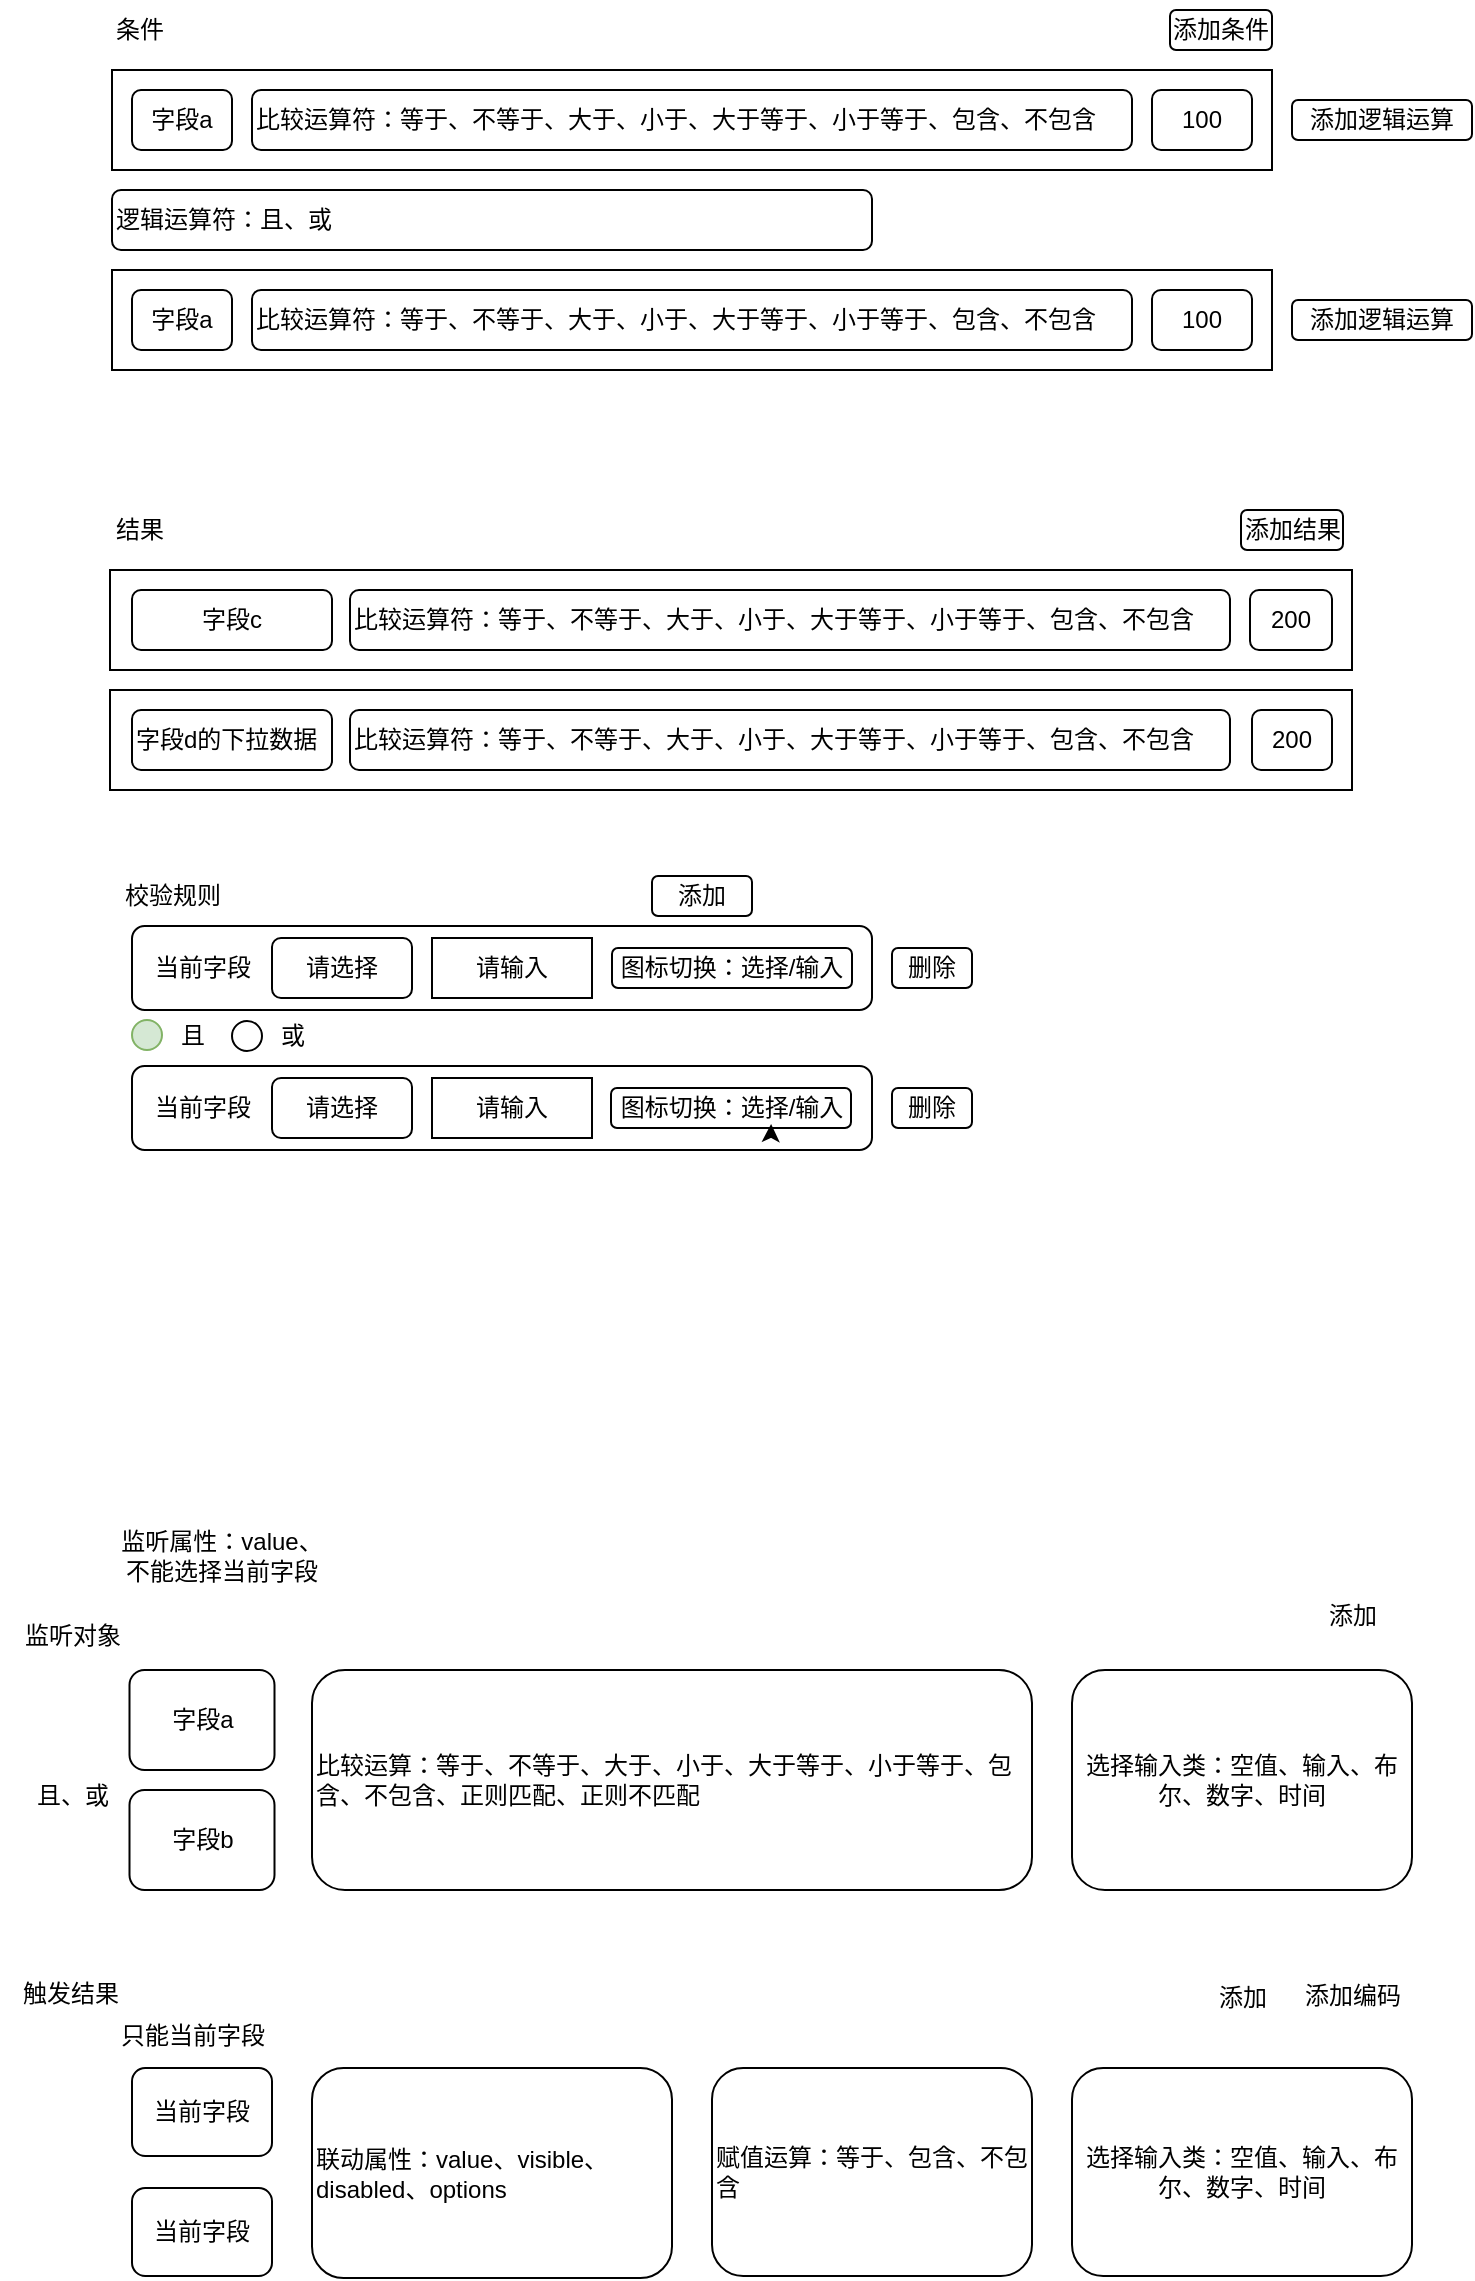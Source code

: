 <mxfile version="26.1.0">
  <diagram name="第 1 页" id="OkHcdpUXPn1q1teVOjKF">
    <mxGraphModel dx="1194" dy="651" grid="1" gridSize="10" guides="1" tooltips="1" connect="1" arrows="1" fold="1" page="1" pageScale="1" pageWidth="827" pageHeight="1169" math="0" shadow="0">
      <root>
        <mxCell id="0" />
        <mxCell id="1" parent="0" />
        <mxCell id="NQwIcO4NpjbpjUUEAGOQ-4" value="" style="ellipse;whiteSpace=wrap;html=1;aspect=fixed;fillColor=#d5e8d4;strokeColor=#82b366;" parent="1" vertex="1">
          <mxGeometry x="80" y="585" width="15" height="15" as="geometry" />
        </mxCell>
        <mxCell id="qAJiwPl70GLXNSQBcnNx-25" value="" style="rounded=0;whiteSpace=wrap;html=1;" parent="1" vertex="1">
          <mxGeometry x="69" y="420" width="621" height="50" as="geometry" />
        </mxCell>
        <mxCell id="qAJiwPl70GLXNSQBcnNx-16" value="" style="rounded=0;whiteSpace=wrap;html=1;" parent="1" vertex="1">
          <mxGeometry x="70" y="110" width="580" height="50" as="geometry" />
        </mxCell>
        <mxCell id="qAJiwPl70GLXNSQBcnNx-2" value="条件" style="text;html=1;align=left;verticalAlign=middle;whiteSpace=wrap;rounded=0;" parent="1" vertex="1">
          <mxGeometry x="70" y="75" width="60" height="30" as="geometry" />
        </mxCell>
        <mxCell id="qAJiwPl70GLXNSQBcnNx-4" value="添加条件" style="rounded=1;whiteSpace=wrap;html=1;" parent="1" vertex="1">
          <mxGeometry x="599" y="80" width="51" height="20" as="geometry" />
        </mxCell>
        <mxCell id="qAJiwPl70GLXNSQBcnNx-5" value="结果" style="text;html=1;align=left;verticalAlign=middle;whiteSpace=wrap;rounded=0;" parent="1" vertex="1">
          <mxGeometry x="70" y="325" width="60" height="30" as="geometry" />
        </mxCell>
        <mxCell id="qAJiwPl70GLXNSQBcnNx-10" value="&lt;div style=&quot;text-align: left;&quot;&gt;&lt;span style=&quot;background-color: initial; text-align: center;&quot;&gt;添加结果&lt;/span&gt;&lt;/div&gt;" style="rounded=1;whiteSpace=wrap;html=1;" parent="1" vertex="1">
          <mxGeometry x="634.5" y="330" width="51" height="20" as="geometry" />
        </mxCell>
        <mxCell id="qAJiwPl70GLXNSQBcnNx-13" value="逻辑运算符：且、或" style="rounded=1;whiteSpace=wrap;html=1;align=left;" parent="1" vertex="1">
          <mxGeometry x="70" y="170" width="380" height="30" as="geometry" />
        </mxCell>
        <mxCell id="qAJiwPl70GLXNSQBcnNx-14" value="字段d的下拉数据" style="rounded=1;whiteSpace=wrap;html=1;align=left;" parent="1" vertex="1">
          <mxGeometry x="80" y="430" width="100" height="30" as="geometry" />
        </mxCell>
        <mxCell id="qAJiwPl70GLXNSQBcnNx-1" value="字段a" style="rounded=1;whiteSpace=wrap;html=1;align=center;" parent="1" vertex="1">
          <mxGeometry x="80" y="120" width="50" height="30" as="geometry" />
        </mxCell>
        <mxCell id="qAJiwPl70GLXNSQBcnNx-3" value="比较运算符：等于、不等于、大于、小于、大于等于、小于等于、包含、不包含" style="rounded=1;whiteSpace=wrap;html=1;align=left;" parent="1" vertex="1">
          <mxGeometry x="140" y="120" width="440" height="30" as="geometry" />
        </mxCell>
        <mxCell id="qAJiwPl70GLXNSQBcnNx-11" value="&lt;div&gt;100&lt;/div&gt;" style="rounded=1;whiteSpace=wrap;html=1;align=center;" parent="1" vertex="1">
          <mxGeometry x="590" y="120" width="50" height="30" as="geometry" />
        </mxCell>
        <mxCell id="qAJiwPl70GLXNSQBcnNx-23" value="比较运算符：等于、不等于、大于、小于、大于等于、小于等于、包含、不包含" style="rounded=1;whiteSpace=wrap;html=1;align=left;" parent="1" vertex="1">
          <mxGeometry x="189" y="430" width="440" height="30" as="geometry" />
        </mxCell>
        <mxCell id="qAJiwPl70GLXNSQBcnNx-24" value="200" style="rounded=1;whiteSpace=wrap;html=1;align=center;" parent="1" vertex="1">
          <mxGeometry x="640" y="430" width="40" height="30" as="geometry" />
        </mxCell>
        <mxCell id="qAJiwPl70GLXNSQBcnNx-28" value="" style="rounded=0;whiteSpace=wrap;html=1;" parent="1" vertex="1">
          <mxGeometry x="69" y="360" width="621" height="50" as="geometry" />
        </mxCell>
        <mxCell id="qAJiwPl70GLXNSQBcnNx-29" value="字段c" style="rounded=1;whiteSpace=wrap;html=1;align=center;" parent="1" vertex="1">
          <mxGeometry x="80" y="370" width="100" height="30" as="geometry" />
        </mxCell>
        <mxCell id="qAJiwPl70GLXNSQBcnNx-30" value="比较运算符：等于、不等于、大于、小于、大于等于、小于等于、包含、不包含" style="rounded=1;whiteSpace=wrap;html=1;align=left;" parent="1" vertex="1">
          <mxGeometry x="189" y="370" width="440" height="30" as="geometry" />
        </mxCell>
        <mxCell id="qAJiwPl70GLXNSQBcnNx-31" value="200" style="rounded=1;whiteSpace=wrap;html=1;align=center;" parent="1" vertex="1">
          <mxGeometry x="639" y="370" width="41" height="30" as="geometry" />
        </mxCell>
        <mxCell id="qAJiwPl70GLXNSQBcnNx-32" value="添加逻辑运算" style="rounded=1;whiteSpace=wrap;html=1;" parent="1" vertex="1">
          <mxGeometry x="660" y="125" width="90" height="20" as="geometry" />
        </mxCell>
        <mxCell id="qAJiwPl70GLXNSQBcnNx-34" value="" style="rounded=0;whiteSpace=wrap;html=1;" parent="1" vertex="1">
          <mxGeometry x="70" y="210" width="580" height="50" as="geometry" />
        </mxCell>
        <mxCell id="qAJiwPl70GLXNSQBcnNx-35" value="字段a" style="rounded=1;whiteSpace=wrap;html=1;align=center;" parent="1" vertex="1">
          <mxGeometry x="80" y="220" width="50" height="30" as="geometry" />
        </mxCell>
        <mxCell id="qAJiwPl70GLXNSQBcnNx-36" value="比较运算符：等于、不等于、大于、小于、大于等于、小于等于、包含、不包含" style="rounded=1;whiteSpace=wrap;html=1;align=left;" parent="1" vertex="1">
          <mxGeometry x="140" y="220" width="440" height="30" as="geometry" />
        </mxCell>
        <mxCell id="qAJiwPl70GLXNSQBcnNx-37" value="&lt;div&gt;100&lt;/div&gt;" style="rounded=1;whiteSpace=wrap;html=1;align=center;" parent="1" vertex="1">
          <mxGeometry x="590" y="220" width="50" height="30" as="geometry" />
        </mxCell>
        <mxCell id="qAJiwPl70GLXNSQBcnNx-38" value="添加逻辑运算" style="rounded=1;whiteSpace=wrap;html=1;" parent="1" vertex="1">
          <mxGeometry x="660" y="225" width="90" height="20" as="geometry" />
        </mxCell>
        <mxCell id="NQwIcO4NpjbpjUUEAGOQ-1" value="校验规则" style="text;html=1;align=center;verticalAlign=middle;resizable=0;points=[];autosize=1;strokeColor=none;fillColor=none;" parent="1" vertex="1">
          <mxGeometry x="65" y="508" width="70" height="30" as="geometry" />
        </mxCell>
        <mxCell id="NQwIcO4NpjbpjUUEAGOQ-2" value="" style="rounded=1;whiteSpace=wrap;html=1;" parent="1" vertex="1">
          <mxGeometry x="80" y="538" width="370" height="42" as="geometry" />
        </mxCell>
        <mxCell id="NQwIcO4NpjbpjUUEAGOQ-3" value="添加" style="rounded=1;whiteSpace=wrap;html=1;" parent="1" vertex="1">
          <mxGeometry x="340" y="513" width="50" height="20" as="geometry" />
        </mxCell>
        <mxCell id="NQwIcO4NpjbpjUUEAGOQ-5" value="且" style="text;html=1;align=center;verticalAlign=middle;resizable=0;points=[];autosize=1;strokeColor=none;fillColor=none;" parent="1" vertex="1">
          <mxGeometry x="90" y="578" width="40" height="30" as="geometry" />
        </mxCell>
        <mxCell id="NQwIcO4NpjbpjUUEAGOQ-8" value="或" style="text;html=1;align=center;verticalAlign=middle;resizable=0;points=[];autosize=1;strokeColor=none;fillColor=none;" parent="1" vertex="1">
          <mxGeometry x="140" y="578" width="40" height="30" as="geometry" />
        </mxCell>
        <mxCell id="NQwIcO4NpjbpjUUEAGOQ-10" value="" style="ellipse;whiteSpace=wrap;html=1;aspect=fixed;" parent="1" vertex="1">
          <mxGeometry x="130" y="585.5" width="15" height="15" as="geometry" />
        </mxCell>
        <mxCell id="NQwIcO4NpjbpjUUEAGOQ-11" value="当前字段" style="text;html=1;align=center;verticalAlign=middle;resizable=0;points=[];autosize=1;strokeColor=none;fillColor=none;" parent="1" vertex="1">
          <mxGeometry x="80" y="544" width="70" height="30" as="geometry" />
        </mxCell>
        <mxCell id="NQwIcO4NpjbpjUUEAGOQ-12" value="请选择" style="rounded=1;whiteSpace=wrap;html=1;" parent="1" vertex="1">
          <mxGeometry x="150" y="544" width="70" height="30" as="geometry" />
        </mxCell>
        <mxCell id="NQwIcO4NpjbpjUUEAGOQ-13" value="请输入" style="rounded=0;whiteSpace=wrap;html=1;" parent="1" vertex="1">
          <mxGeometry x="230" y="544" width="80" height="30" as="geometry" />
        </mxCell>
        <mxCell id="NQwIcO4NpjbpjUUEAGOQ-14" value="" style="rounded=1;whiteSpace=wrap;html=1;" parent="1" vertex="1">
          <mxGeometry x="80" y="608" width="370" height="42" as="geometry" />
        </mxCell>
        <mxCell id="NQwIcO4NpjbpjUUEAGOQ-15" value="当前字段" style="text;html=1;align=center;verticalAlign=middle;resizable=0;points=[];autosize=1;strokeColor=none;fillColor=none;" parent="1" vertex="1">
          <mxGeometry x="80" y="614" width="70" height="30" as="geometry" />
        </mxCell>
        <mxCell id="NQwIcO4NpjbpjUUEAGOQ-16" value="请选择" style="rounded=1;whiteSpace=wrap;html=1;" parent="1" vertex="1">
          <mxGeometry x="150" y="614" width="70" height="30" as="geometry" />
        </mxCell>
        <mxCell id="NQwIcO4NpjbpjUUEAGOQ-17" value="请输入" style="rounded=0;whiteSpace=wrap;html=1;" parent="1" vertex="1">
          <mxGeometry x="230" y="614" width="80" height="30" as="geometry" />
        </mxCell>
        <mxCell id="NQwIcO4NpjbpjUUEAGOQ-18" value="删除" style="rounded=1;whiteSpace=wrap;html=1;" parent="1" vertex="1">
          <mxGeometry x="460" y="549" width="40" height="20" as="geometry" />
        </mxCell>
        <mxCell id="NQwIcO4NpjbpjUUEAGOQ-19" value="删除" style="rounded=1;whiteSpace=wrap;html=1;" parent="1" vertex="1">
          <mxGeometry x="460" y="619" width="40" height="20" as="geometry" />
        </mxCell>
        <mxCell id="NQwIcO4NpjbpjUUEAGOQ-21" value="图标切换：选择/输入" style="rounded=1;whiteSpace=wrap;html=1;" parent="1" vertex="1">
          <mxGeometry x="320" y="549" width="120" height="20" as="geometry" />
        </mxCell>
        <mxCell id="NQwIcO4NpjbpjUUEAGOQ-24" value="图标切换：选择/输入" style="rounded=1;whiteSpace=wrap;html=1;" parent="1" vertex="1">
          <mxGeometry x="319.5" y="619" width="120" height="20" as="geometry" />
        </mxCell>
        <mxCell id="NQwIcO4NpjbpjUUEAGOQ-25" style="edgeStyle=orthogonalEdgeStyle;rounded=0;orthogonalLoop=1;jettySize=auto;html=1;exitX=0.5;exitY=1;exitDx=0;exitDy=0;entryX=0.667;entryY=0.9;entryDx=0;entryDy=0;entryPerimeter=0;" parent="1" source="NQwIcO4NpjbpjUUEAGOQ-24" target="NQwIcO4NpjbpjUUEAGOQ-24" edge="1">
          <mxGeometry relative="1" as="geometry" />
        </mxCell>
        <mxCell id="UNLXwDMoNl5xc4xGQnmb-1" value="字段a" style="rounded=1;whiteSpace=wrap;html=1;" vertex="1" parent="1">
          <mxGeometry x="78.75" y="910" width="72.5" height="50" as="geometry" />
        </mxCell>
        <mxCell id="UNLXwDMoNl5xc4xGQnmb-4" value="当前字段" style="rounded=1;whiteSpace=wrap;html=1;" vertex="1" parent="1">
          <mxGeometry x="80" y="1109" width="70" height="44" as="geometry" />
        </mxCell>
        <mxCell id="UNLXwDMoNl5xc4xGQnmb-6" value="联动属性：value、visible、disabled、options" style="rounded=1;whiteSpace=wrap;html=1;align=left;" vertex="1" parent="1">
          <mxGeometry x="170" y="1109" width="180" height="105" as="geometry" />
        </mxCell>
        <mxCell id="UNLXwDMoNl5xc4xGQnmb-7" value="字段b" style="rounded=1;whiteSpace=wrap;html=1;" vertex="1" parent="1">
          <mxGeometry x="78.75" y="970" width="72.5" height="50" as="geometry" />
        </mxCell>
        <mxCell id="UNLXwDMoNl5xc4xGQnmb-9" value="当前字段" style="rounded=1;whiteSpace=wrap;html=1;" vertex="1" parent="1">
          <mxGeometry x="80" y="1169" width="70" height="44" as="geometry" />
        </mxCell>
        <mxCell id="UNLXwDMoNl5xc4xGQnmb-11" value="监听对象" style="text;html=1;align=center;verticalAlign=middle;resizable=0;points=[];autosize=1;strokeColor=none;fillColor=none;" vertex="1" parent="1">
          <mxGeometry x="15" y="878" width="70" height="30" as="geometry" />
        </mxCell>
        <mxCell id="UNLXwDMoNl5xc4xGQnmb-13" value="触发结果" style="text;html=1;align=center;verticalAlign=middle;resizable=0;points=[];autosize=1;strokeColor=none;fillColor=none;" vertex="1" parent="1">
          <mxGeometry x="14" y="1057" width="70" height="30" as="geometry" />
        </mxCell>
        <mxCell id="UNLXwDMoNl5xc4xGQnmb-17" value="比较运算：等于、不等于、大于、小于、大于等于、小于等于、包含、不包含、正则匹配、正则不匹配" style="rounded=1;whiteSpace=wrap;html=1;align=left;" vertex="1" parent="1">
          <mxGeometry x="170" y="910" width="360" height="110" as="geometry" />
        </mxCell>
        <mxCell id="UNLXwDMoNl5xc4xGQnmb-18" value="选择输入类：空值、输入、布尔、数字、时间" style="rounded=1;whiteSpace=wrap;html=1;" vertex="1" parent="1">
          <mxGeometry x="550" y="910" width="170" height="110" as="geometry" />
        </mxCell>
        <mxCell id="UNLXwDMoNl5xc4xGQnmb-19" value="赋值运算：等于、包含、不包含" style="rounded=1;whiteSpace=wrap;html=1;align=left;" vertex="1" parent="1">
          <mxGeometry x="370" y="1109" width="160" height="104" as="geometry" />
        </mxCell>
        <mxCell id="UNLXwDMoNl5xc4xGQnmb-20" value="选择输入类：空值、输入、布尔、数字、时间" style="rounded=1;whiteSpace=wrap;html=1;" vertex="1" parent="1">
          <mxGeometry x="550" y="1109" width="170" height="104" as="geometry" />
        </mxCell>
        <mxCell id="UNLXwDMoNl5xc4xGQnmb-21" value="添加" style="text;html=1;align=center;verticalAlign=middle;resizable=0;points=[];autosize=1;strokeColor=none;fillColor=none;" vertex="1" parent="1">
          <mxGeometry x="665" y="868" width="50" height="30" as="geometry" />
        </mxCell>
        <mxCell id="UNLXwDMoNl5xc4xGQnmb-22" value="添加" style="text;html=1;align=center;verticalAlign=middle;resizable=0;points=[];autosize=1;strokeColor=none;fillColor=none;" vertex="1" parent="1">
          <mxGeometry x="610" y="1059" width="50" height="30" as="geometry" />
        </mxCell>
        <mxCell id="UNLXwDMoNl5xc4xGQnmb-23" value="且、或" style="text;html=1;align=center;verticalAlign=middle;resizable=0;points=[];autosize=1;strokeColor=none;fillColor=none;" vertex="1" parent="1">
          <mxGeometry x="20" y="958" width="60" height="30" as="geometry" />
        </mxCell>
        <mxCell id="UNLXwDMoNl5xc4xGQnmb-25" value="&lt;span style=&quot;text-align: left;&quot;&gt;监听属性：value、不能选择当前字段&lt;/span&gt;" style="text;html=1;align=center;verticalAlign=middle;whiteSpace=wrap;rounded=0;" vertex="1" parent="1">
          <mxGeometry x="70" y="838" width="110" height="30" as="geometry" />
        </mxCell>
        <mxCell id="UNLXwDMoNl5xc4xGQnmb-26" value="添加编码" style="text;html=1;align=center;verticalAlign=middle;resizable=0;points=[];autosize=1;strokeColor=none;fillColor=none;" vertex="1" parent="1">
          <mxGeometry x="655" y="1058" width="70" height="30" as="geometry" />
        </mxCell>
        <mxCell id="UNLXwDMoNl5xc4xGQnmb-27" value="只能当前字段" style="text;html=1;align=center;verticalAlign=middle;resizable=0;points=[];autosize=1;strokeColor=none;fillColor=none;" vertex="1" parent="1">
          <mxGeometry x="60" y="1078" width="100" height="30" as="geometry" />
        </mxCell>
      </root>
    </mxGraphModel>
  </diagram>
</mxfile>

